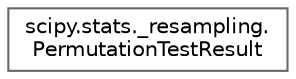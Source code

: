 digraph "Graphical Class Hierarchy"
{
 // LATEX_PDF_SIZE
  bgcolor="transparent";
  edge [fontname=Helvetica,fontsize=10,labelfontname=Helvetica,labelfontsize=10];
  node [fontname=Helvetica,fontsize=10,shape=box,height=0.2,width=0.4];
  rankdir="LR";
  Node0 [id="Node000000",label="scipy.stats._resampling.\lPermutationTestResult",height=0.2,width=0.4,color="grey40", fillcolor="white", style="filled",URL="$d4/d40/classscipy_1_1stats_1_1__resampling_1_1PermutationTestResult.html",tooltip=" "];
}
